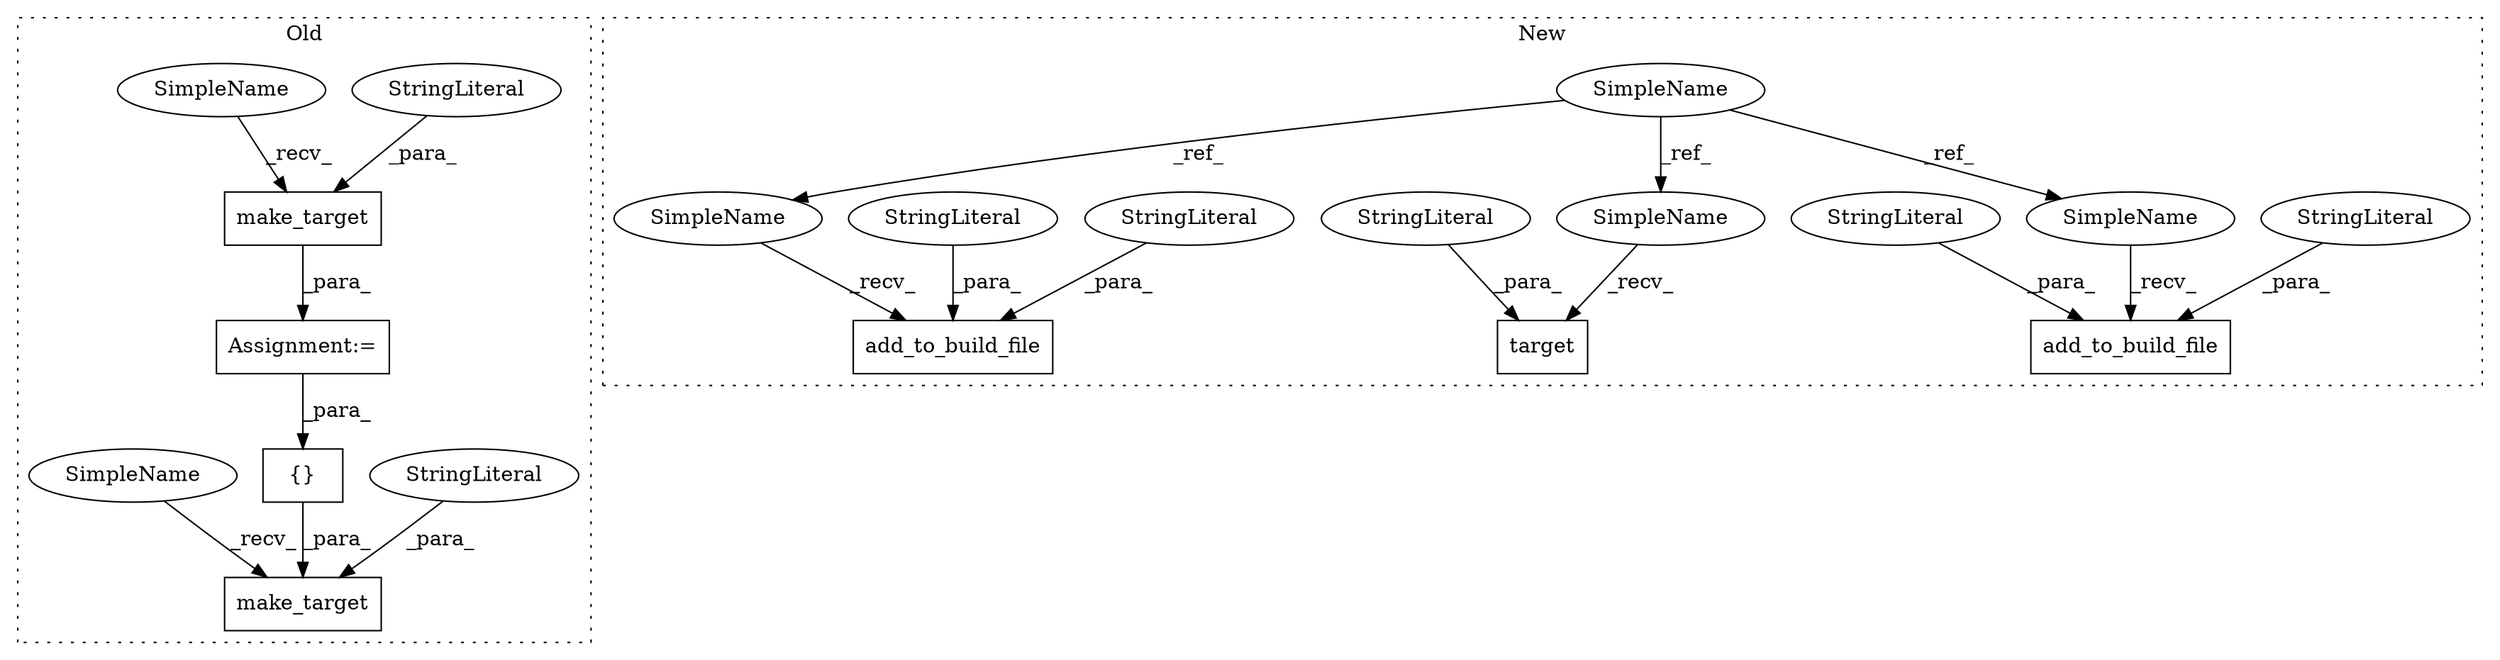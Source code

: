 digraph G {
subgraph cluster0 {
1 [label="{}" a="4" s="22555,22560" l="1,1" shape="box"];
5 [label="make_target" a="32" s="22503,22561" l="12,1" shape="box"];
8 [label="StringLiteral" a="45" s="22515" l="18" shape="ellipse"];
10 [label="make_target" a="32" s="22177,22220" l="12,1" shape="box"];
12 [label="StringLiteral" a="45" s="22189" l="17" shape="ellipse"];
15 [label="Assignment:=" a="7" s="22171" l="1" shape="box"];
19 [label="SimpleName" a="42" s="22172" l="4" shape="ellipse"];
20 [label="SimpleName" a="42" s="22498" l="4" shape="ellipse"];
label = "Old";
style="dotted";
}
subgraph cluster1 {
2 [label="add_to_build_file" a="32" s="22255,22309" l="18,1" shape="box"];
3 [label="StringLiteral" a="45" s="22291" l="18" shape="ellipse"];
4 [label="StringLiteral" a="45" s="22273" l="17" shape="ellipse"];
6 [label="SimpleName" a="42" s="22010" l="4" shape="ellipse"];
7 [label="target" a="32" s="22835,22860" l="7,1" shape="box"];
9 [label="StringLiteral" a="45" s="22842" l="18" shape="ellipse"];
11 [label="add_to_build_file" a="32" s="22463,22552" l="18,1" shape="box"];
13 [label="StringLiteral" a="45" s="22481" l="18" shape="ellipse"];
14 [label="StringLiteral" a="45" s="22500" l="52" shape="ellipse"];
16 [label="SimpleName" a="42" s="22830" l="4" shape="ellipse"];
17 [label="SimpleName" a="42" s="22250" l="4" shape="ellipse"];
18 [label="SimpleName" a="42" s="22458" l="4" shape="ellipse"];
label = "New";
style="dotted";
}
1 -> 5 [label="_para_"];
3 -> 2 [label="_para_"];
4 -> 2 [label="_para_"];
6 -> 16 [label="_ref_"];
6 -> 18 [label="_ref_"];
6 -> 17 [label="_ref_"];
8 -> 5 [label="_para_"];
9 -> 7 [label="_para_"];
10 -> 15 [label="_para_"];
12 -> 10 [label="_para_"];
13 -> 11 [label="_para_"];
14 -> 11 [label="_para_"];
15 -> 1 [label="_para_"];
16 -> 7 [label="_recv_"];
17 -> 2 [label="_recv_"];
18 -> 11 [label="_recv_"];
19 -> 10 [label="_recv_"];
20 -> 5 [label="_recv_"];
}
